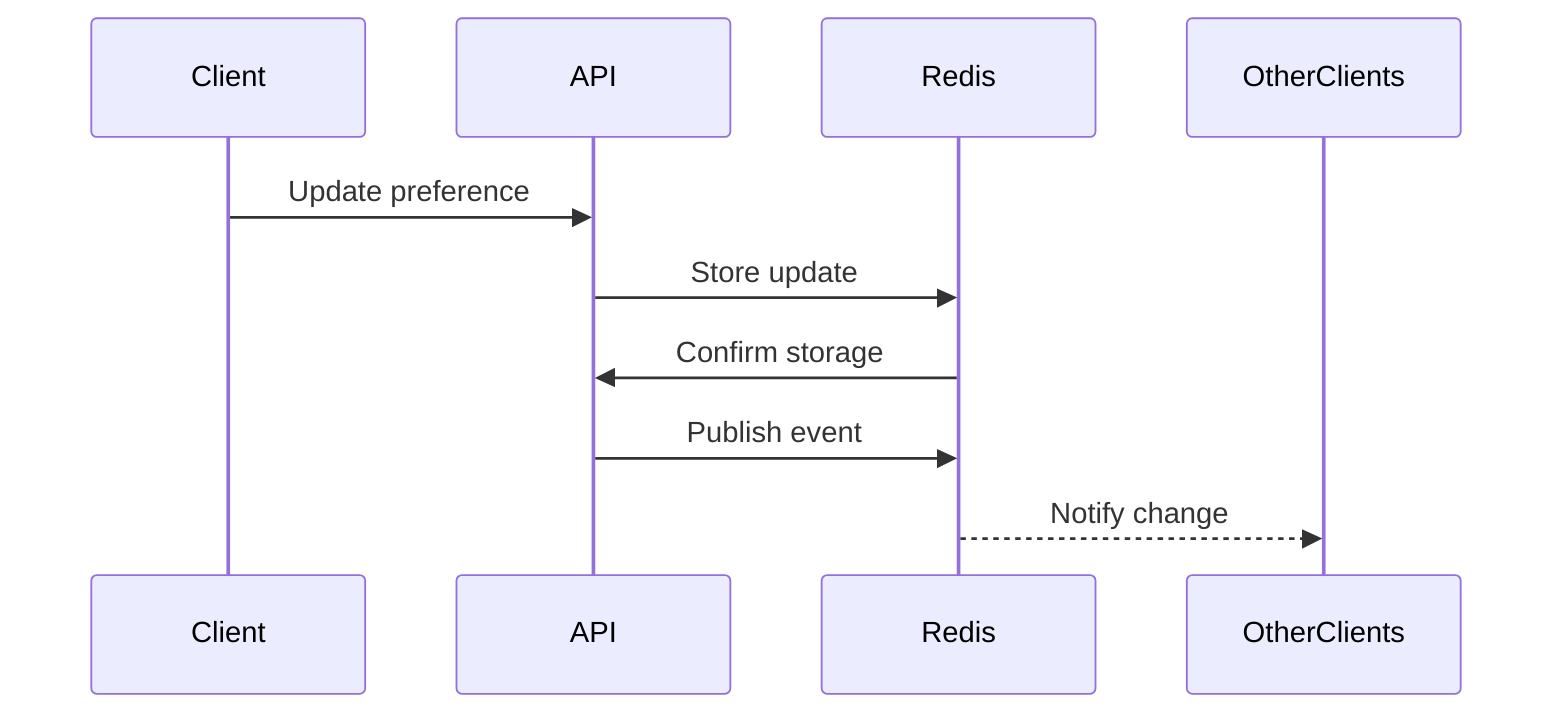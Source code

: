 sequenceDiagram
    Client->>API: Update preference
    API->>Redis: Store update
    Redis->>API: Confirm storage
    API->>Redis: Publish event
    Redis-->>OtherClients: Notify change